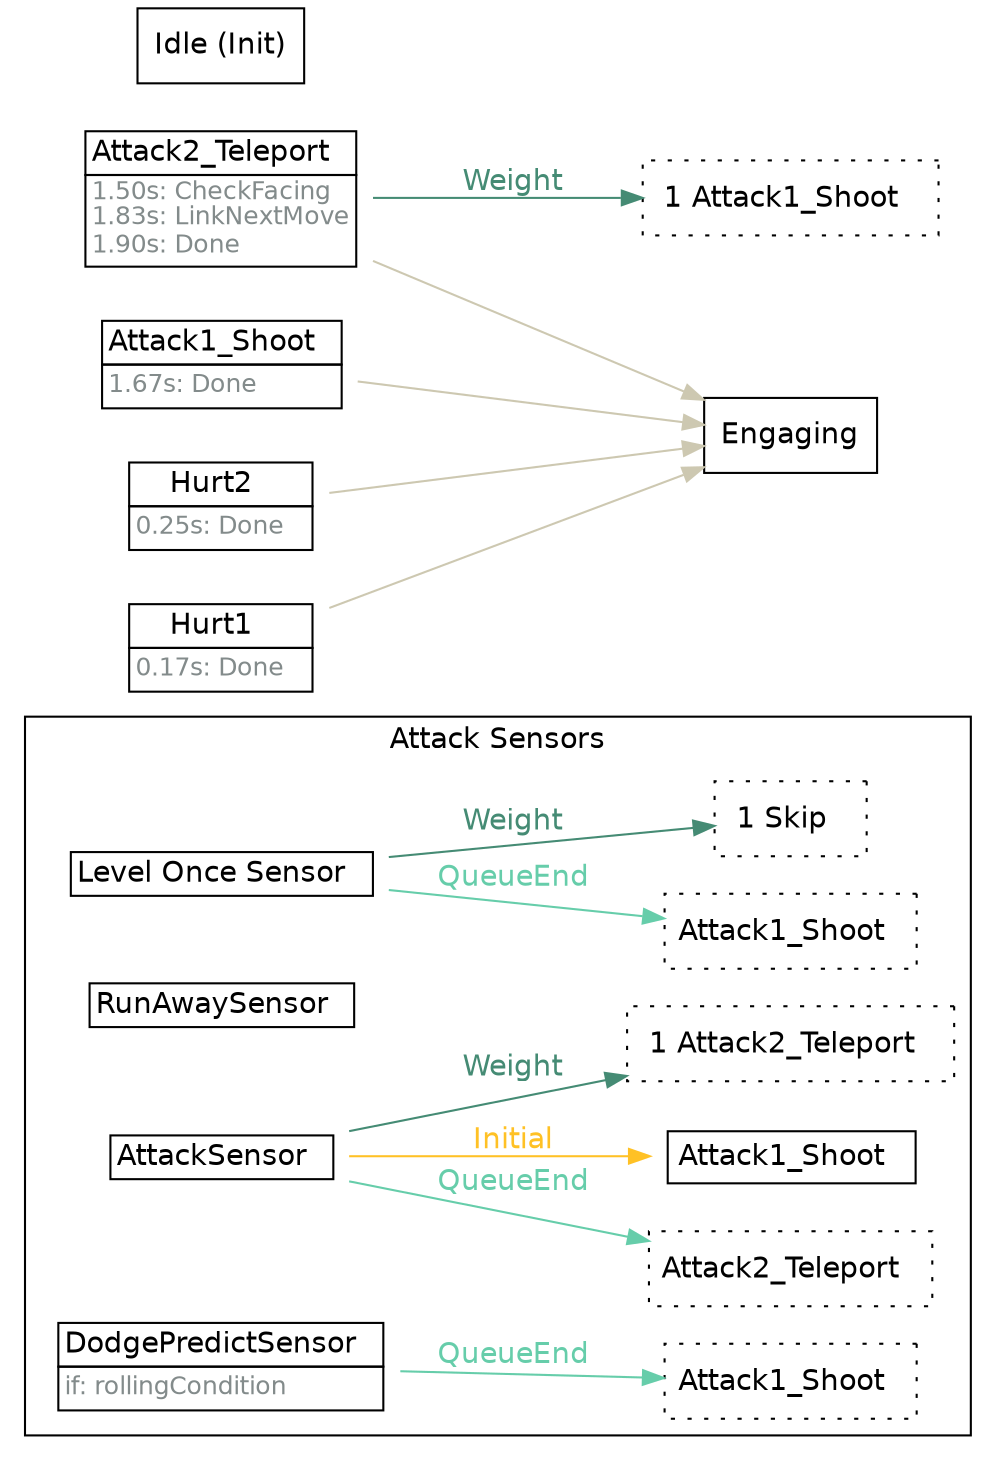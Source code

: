 strict digraph "Foo" {
	"rankdir"="LR";
	node ["shape"="box","fontname"="Helvetica"];
	edge ["fontname"="Helvetica"];
	subgraph "cluster_attacksensors" {
		"rank"="sink";
		"label"="Attack Sensors";
		"fontname"="Helvetica";
		"Level Once Sensor" ["shape"="plaintext","label"=<<TABLE border="0" cellspacing="0" cellborder="1" cellpadding="2"><TR><TD>Level Once Sensor  </TD></TR></TABLE>>]
		"Level Once Sensor_linked" ["shape"="box","style"="dotted","label"=<<TABLE border="0" cellspacing="0" cellborder="0" cellpadding="2"><TR><TD>Attack1_Shoot  </TD></TR></TABLE>>,"margin"="0.05"]
		"Level Once Sensor" -> "Level Once Sensor_linked"  ["label"="QueueEnd","color"="aquamarine3","fontcolor"="aquamarine3"]
		"Level Once Sensor_weight" ["shape"="box","style"="dotted","label"=<<TABLE border="0" cellspacing="0" cellborder="0" cellpadding="2"><TR><TD>1 Skip  </TD></TR></TABLE>>]
		"Level Once Sensor" -> "Level Once Sensor_weight"  ["label"="Weight","color"="aquamarine4","fontcolor"="aquamarine4"]
		"RunAwaySensor" ["shape"="plaintext","label"=<<TABLE border="0" cellspacing="0" cellborder="1" cellpadding="2"><TR><TD>RunAwaySensor  </TD></TR></TABLE>>]
		"AttackSensor" ["shape"="plaintext","label"=<<TABLE border="0" cellspacing="0" cellborder="1" cellpadding="2"><TR><TD>AttackSensor  </TD></TR></TABLE>>]
		"AttackSensor_linked" ["shape"="box","style"="dotted","label"=<<TABLE border="0" cellspacing="0" cellborder="0" cellpadding="2"><TR><TD>Attack2_Teleport  </TD></TR></TABLE>>,"margin"="0.05"]
		"AttackSensor" -> "AttackSensor_linked"  ["label"="QueueEnd","color"="aquamarine3","fontcolor"="aquamarine3"]
		"AttackSensor_mustuse" ["shape"="plaintext","label"=<<TABLE border="0" cellspacing="0" cellborder="1" cellpadding="4"><TR><TD>Attack1_Shoot  </TD></TR></TABLE>>]
		"AttackSensor" -> "AttackSensor_mustuse"  ["label"="Initial","color"="goldenrod1","fontcolor"="goldenrod1"]
		"AttackSensor_weight" ["shape"="box","style"="dotted","label"=<<TABLE border="0" cellspacing="0" cellborder="0" cellpadding="2"><TR><TD>1 Attack2_Teleport  </TD></TR></TABLE>>]
		"AttackSensor" -> "AttackSensor_weight"  ["label"="Weight","color"="aquamarine4","fontcolor"="aquamarine4"]
		"DodgePredictSensor" ["shape"="plaintext","label"=<<TABLE border="0" cellspacing="0" cellborder="1" cellpadding="2"><TR><TD>DodgePredictSensor  </TD></TR><TR><TD align="left" balign="left"><FONT point-size="12" color="azure4">if: rollingCondition</FONT>  </TD></TR></TABLE>>]
		"DodgePredictSensor_linked" ["shape"="box","style"="dotted","label"=<<TABLE border="0" cellspacing="0" cellborder="0" cellpadding="2"><TR><TD>Attack1_Shoot  </TD></TR></TABLE>>,"margin"="0.05"]
		"DodgePredictSensor" -> "DodgePredictSensor_linked"  ["label"="QueueEnd","color"="aquamarine3","fontcolor"="aquamarine3"]
	}
	
	"Attack1_Shoot" -> "Engaging"  ["color"="cornsilk3","fontcolor"="cornsilk3"]
	"Attack1_Shoot" ["shape"="plaintext","label"=<<TABLE border="0" cellspacing="0" cellborder="1" cellpadding="2"><TR><TD>Attack1_Shoot  </TD></TR><TR><TD align="left" balign="left"><FONT point-size="12" color="azure4">1.67s: Done</FONT>  </TD></TR></TABLE>>]
	"Attack2_Teleport" -> "Engaging"  ["color"="cornsilk3","fontcolor"="cornsilk3"]
	"Attack2_Teleport_weight" ["shape"="box","style"="dotted","label"=<<TABLE border="0" cellspacing="0" cellborder="0" cellpadding="2"><TR><TD>1 Attack1_Shoot  </TD></TR></TABLE>>]
	"Attack2_Teleport" -> "Attack2_Teleport_weight"  ["label"="Weight","color"="aquamarine4","fontcolor"="aquamarine4"]
	"Attack2_Teleport" ["shape"="plaintext","label"=<<TABLE border="0" cellspacing="0" cellborder="1" cellpadding="2"><TR><TD>Attack2_Teleport  </TD></TR><TR><TD align="left" balign="left"><FONT point-size="12" color="azure4">1.50s: CheckFacing<br/>1.83s: LinkNextMove<br/>1.90s: Done</FONT>  </TD></TR></TABLE>>]
	"Hurt1" -> "Engaging"  ["color"="cornsilk3","fontcolor"="cornsilk3"]
	"Hurt1" ["shape"="plaintext","label"=<<TABLE border="0" cellspacing="0" cellborder="1" cellpadding="2"><TR><TD>Hurt1  </TD></TR><TR><TD align="left" balign="left"><FONT point-size="12" color="azure4">0.17s: Done</FONT>  </TD></TR></TABLE>>]
	"Hurt2" -> "Engaging"  ["color"="cornsilk3","fontcolor"="cornsilk3"]
	"Hurt2" ["shape"="plaintext","label"=<<TABLE border="0" cellspacing="0" cellborder="1" cellpadding="2"><TR><TD>Hurt2  </TD></TR><TR><TD align="left" balign="left"><FONT point-size="12" color="azure4">0.25s: Done</FONT>  </TD></TR></TABLE>>]
	"Idle" ["label"="Idle (Init)"]
}
